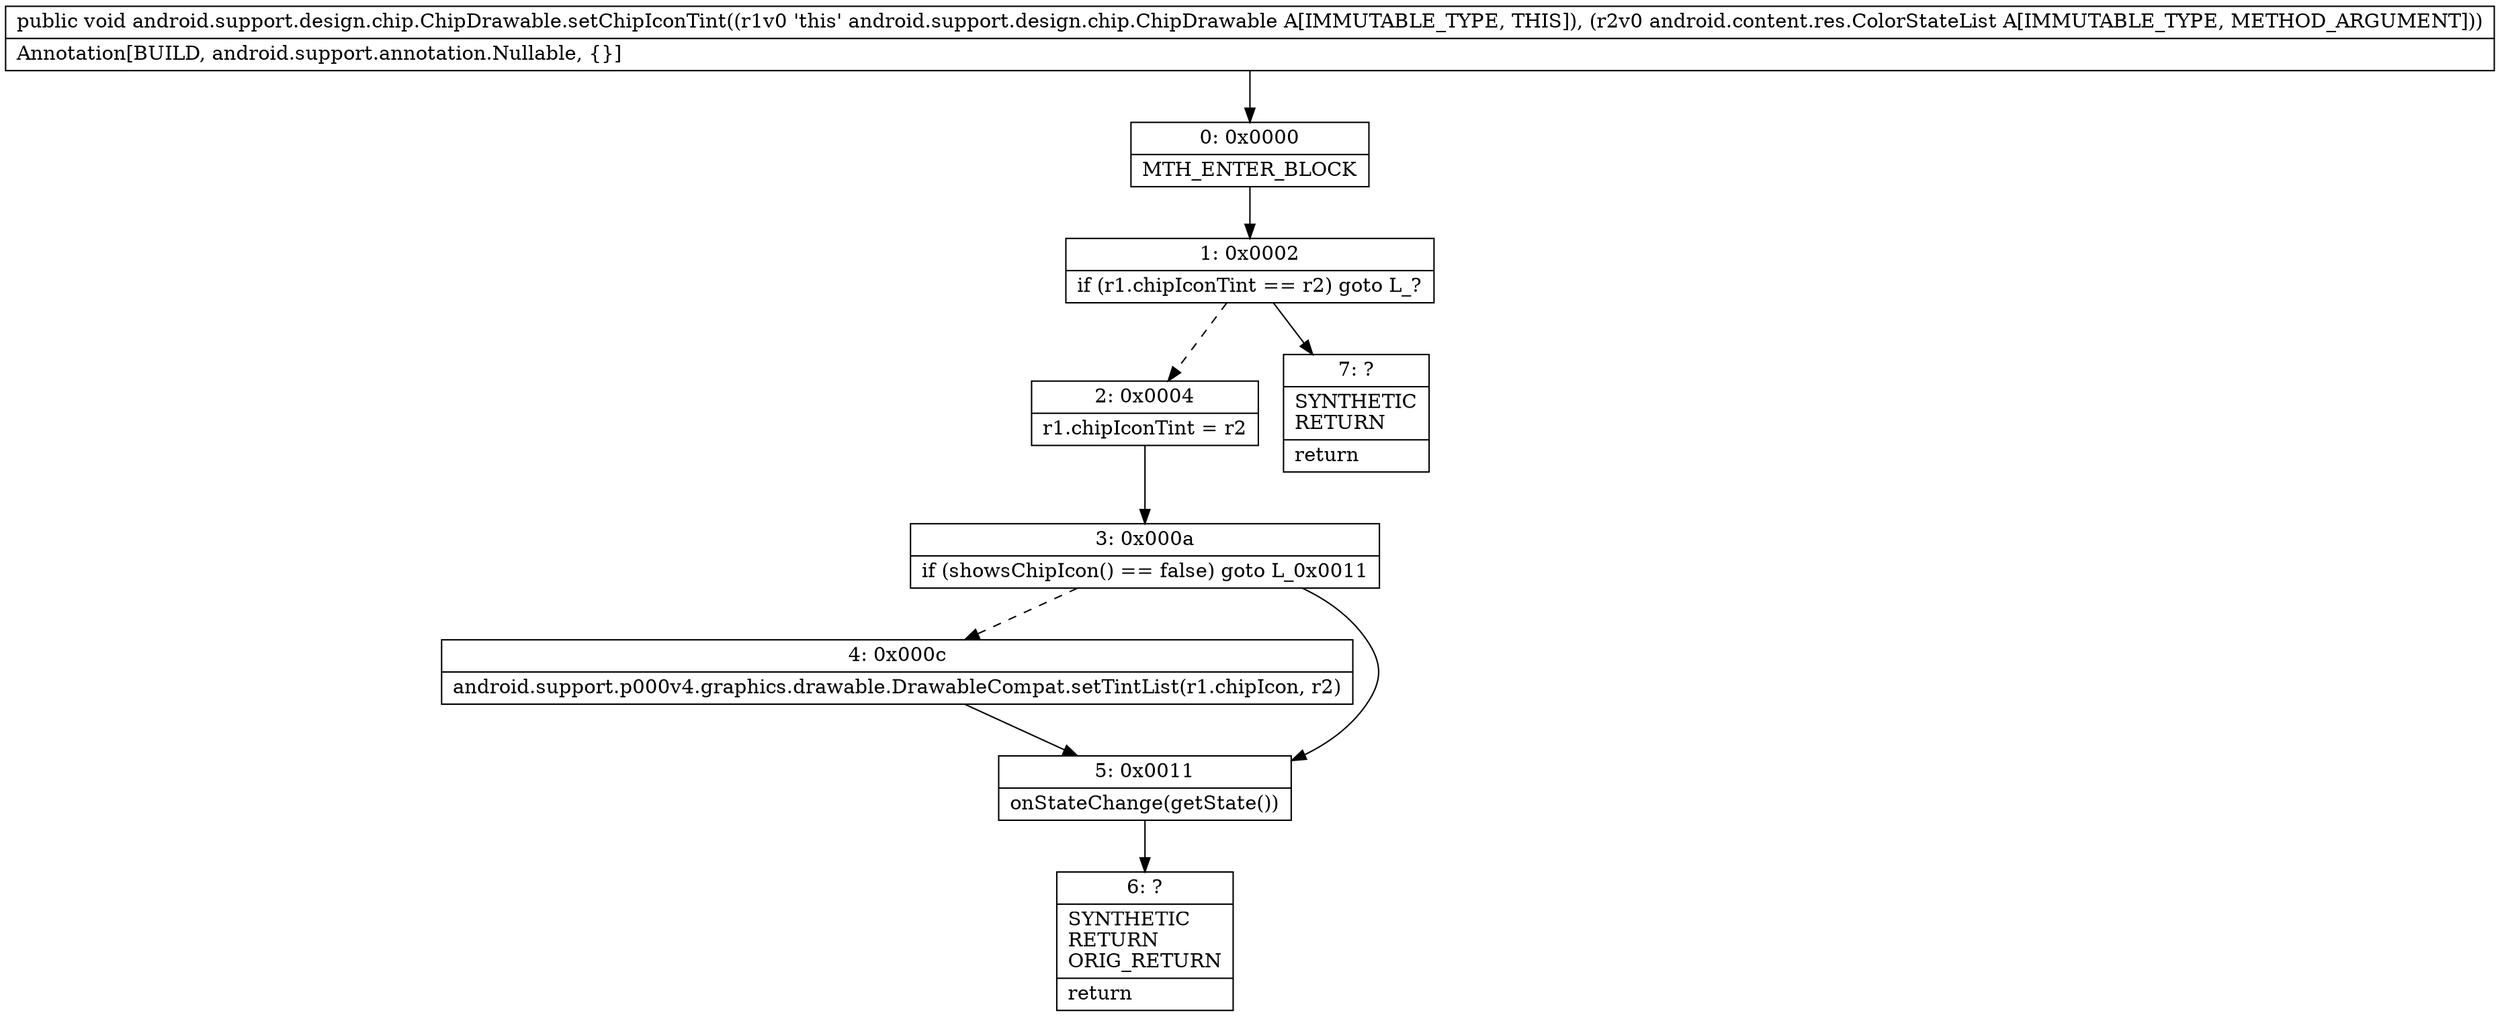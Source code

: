 digraph "CFG forandroid.support.design.chip.ChipDrawable.setChipIconTint(Landroid\/content\/res\/ColorStateList;)V" {
Node_0 [shape=record,label="{0\:\ 0x0000|MTH_ENTER_BLOCK\l}"];
Node_1 [shape=record,label="{1\:\ 0x0002|if (r1.chipIconTint == r2) goto L_?\l}"];
Node_2 [shape=record,label="{2\:\ 0x0004|r1.chipIconTint = r2\l}"];
Node_3 [shape=record,label="{3\:\ 0x000a|if (showsChipIcon() == false) goto L_0x0011\l}"];
Node_4 [shape=record,label="{4\:\ 0x000c|android.support.p000v4.graphics.drawable.DrawableCompat.setTintList(r1.chipIcon, r2)\l}"];
Node_5 [shape=record,label="{5\:\ 0x0011|onStateChange(getState())\l}"];
Node_6 [shape=record,label="{6\:\ ?|SYNTHETIC\lRETURN\lORIG_RETURN\l|return\l}"];
Node_7 [shape=record,label="{7\:\ ?|SYNTHETIC\lRETURN\l|return\l}"];
MethodNode[shape=record,label="{public void android.support.design.chip.ChipDrawable.setChipIconTint((r1v0 'this' android.support.design.chip.ChipDrawable A[IMMUTABLE_TYPE, THIS]), (r2v0 android.content.res.ColorStateList A[IMMUTABLE_TYPE, METHOD_ARGUMENT]))  | Annotation[BUILD, android.support.annotation.Nullable, \{\}]\l}"];
MethodNode -> Node_0;
Node_0 -> Node_1;
Node_1 -> Node_2[style=dashed];
Node_1 -> Node_7;
Node_2 -> Node_3;
Node_3 -> Node_4[style=dashed];
Node_3 -> Node_5;
Node_4 -> Node_5;
Node_5 -> Node_6;
}

